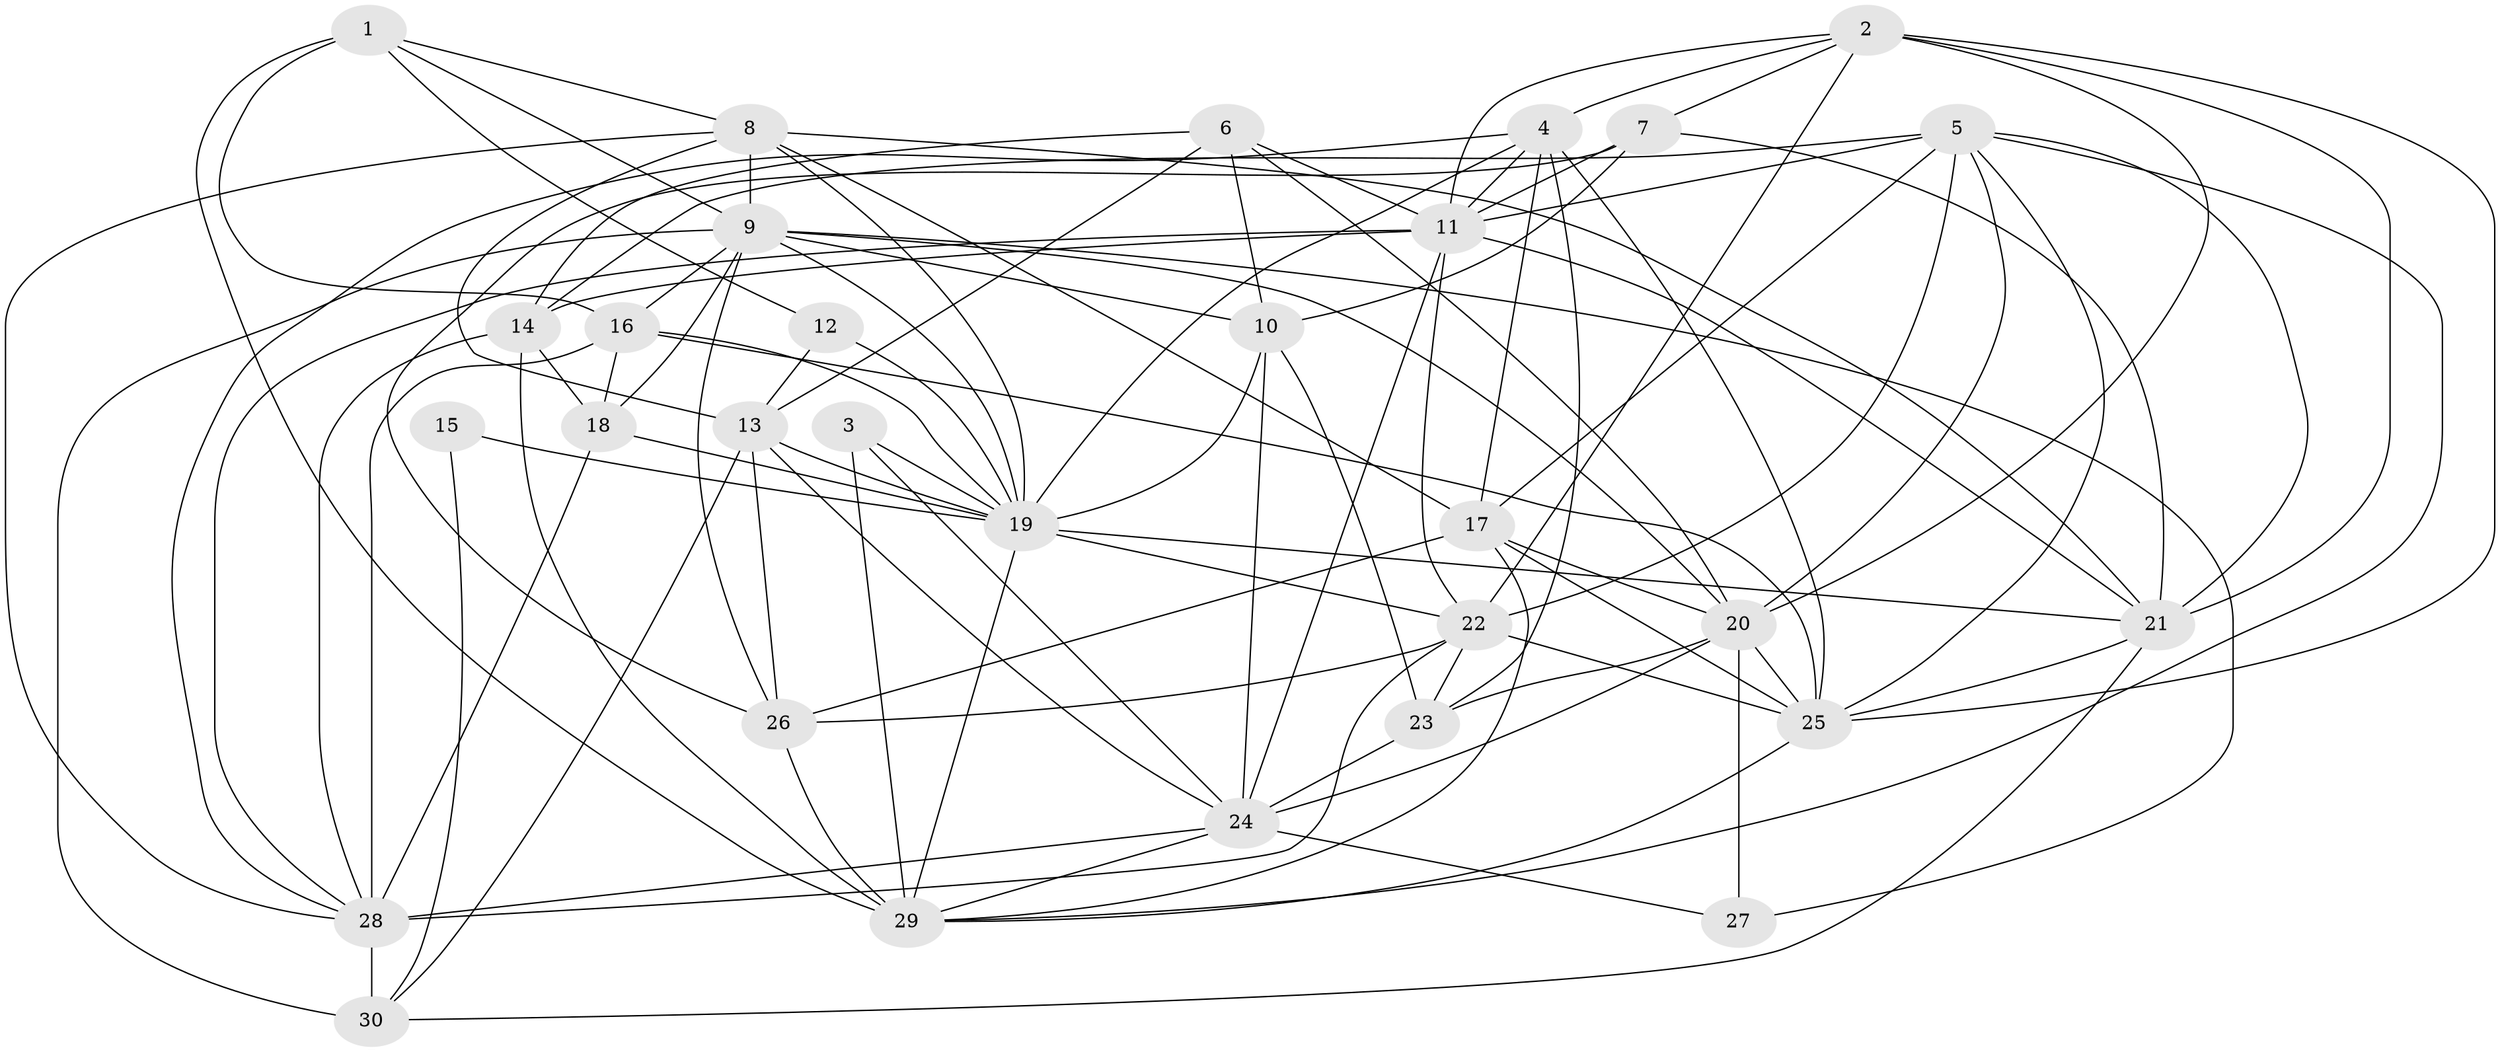 // original degree distribution, {6: 0.14, 5: 0.17, 3: 0.27, 4: 0.25, 2: 0.14, 7: 0.02, 8: 0.01}
// Generated by graph-tools (version 1.1) at 2025/37/03/04/25 23:37:06]
// undirected, 30 vertices, 101 edges
graph export_dot {
  node [color=gray90,style=filled];
  1;
  2;
  3;
  4;
  5;
  6;
  7;
  8;
  9;
  10;
  11;
  12;
  13;
  14;
  15;
  16;
  17;
  18;
  19;
  20;
  21;
  22;
  23;
  24;
  25;
  26;
  27;
  28;
  29;
  30;
  1 -- 8 [weight=2.0];
  1 -- 9 [weight=1.0];
  1 -- 12 [weight=1.0];
  1 -- 16 [weight=1.0];
  1 -- 29 [weight=1.0];
  2 -- 4 [weight=1.0];
  2 -- 7 [weight=1.0];
  2 -- 11 [weight=1.0];
  2 -- 20 [weight=1.0];
  2 -- 21 [weight=1.0];
  2 -- 22 [weight=1.0];
  2 -- 25 [weight=1.0];
  3 -- 19 [weight=1.0];
  3 -- 24 [weight=1.0];
  3 -- 29 [weight=1.0];
  4 -- 11 [weight=1.0];
  4 -- 17 [weight=1.0];
  4 -- 19 [weight=1.0];
  4 -- 23 [weight=1.0];
  4 -- 25 [weight=1.0];
  4 -- 28 [weight=1.0];
  5 -- 11 [weight=2.0];
  5 -- 14 [weight=2.0];
  5 -- 17 [weight=1.0];
  5 -- 20 [weight=1.0];
  5 -- 21 [weight=1.0];
  5 -- 22 [weight=1.0];
  5 -- 25 [weight=1.0];
  5 -- 29 [weight=1.0];
  6 -- 10 [weight=1.0];
  6 -- 11 [weight=1.0];
  6 -- 13 [weight=1.0];
  6 -- 14 [weight=2.0];
  6 -- 20 [weight=1.0];
  7 -- 10 [weight=1.0];
  7 -- 11 [weight=1.0];
  7 -- 21 [weight=1.0];
  7 -- 26 [weight=1.0];
  8 -- 9 [weight=1.0];
  8 -- 13 [weight=1.0];
  8 -- 17 [weight=2.0];
  8 -- 19 [weight=1.0];
  8 -- 21 [weight=1.0];
  8 -- 28 [weight=1.0];
  9 -- 10 [weight=1.0];
  9 -- 16 [weight=1.0];
  9 -- 18 [weight=1.0];
  9 -- 19 [weight=1.0];
  9 -- 20 [weight=1.0];
  9 -- 26 [weight=1.0];
  9 -- 27 [weight=2.0];
  9 -- 30 [weight=2.0];
  10 -- 19 [weight=1.0];
  10 -- 23 [weight=1.0];
  10 -- 24 [weight=1.0];
  11 -- 14 [weight=1.0];
  11 -- 21 [weight=1.0];
  11 -- 22 [weight=2.0];
  11 -- 24 [weight=1.0];
  11 -- 28 [weight=2.0];
  12 -- 13 [weight=1.0];
  12 -- 19 [weight=1.0];
  13 -- 19 [weight=1.0];
  13 -- 24 [weight=1.0];
  13 -- 26 [weight=1.0];
  13 -- 30 [weight=1.0];
  14 -- 18 [weight=1.0];
  14 -- 28 [weight=1.0];
  14 -- 29 [weight=2.0];
  15 -- 19 [weight=2.0];
  15 -- 30 [weight=1.0];
  16 -- 18 [weight=2.0];
  16 -- 19 [weight=2.0];
  16 -- 25 [weight=3.0];
  16 -- 28 [weight=2.0];
  17 -- 20 [weight=2.0];
  17 -- 25 [weight=1.0];
  17 -- 26 [weight=1.0];
  17 -- 29 [weight=1.0];
  18 -- 19 [weight=1.0];
  18 -- 28 [weight=1.0];
  19 -- 21 [weight=1.0];
  19 -- 22 [weight=1.0];
  19 -- 29 [weight=1.0];
  20 -- 23 [weight=1.0];
  20 -- 24 [weight=1.0];
  20 -- 25 [weight=2.0];
  20 -- 27 [weight=2.0];
  21 -- 25 [weight=1.0];
  21 -- 30 [weight=1.0];
  22 -- 23 [weight=2.0];
  22 -- 25 [weight=1.0];
  22 -- 26 [weight=1.0];
  22 -- 28 [weight=1.0];
  23 -- 24 [weight=1.0];
  24 -- 27 [weight=1.0];
  24 -- 28 [weight=1.0];
  24 -- 29 [weight=1.0];
  25 -- 29 [weight=1.0];
  26 -- 29 [weight=1.0];
  28 -- 30 [weight=2.0];
}
